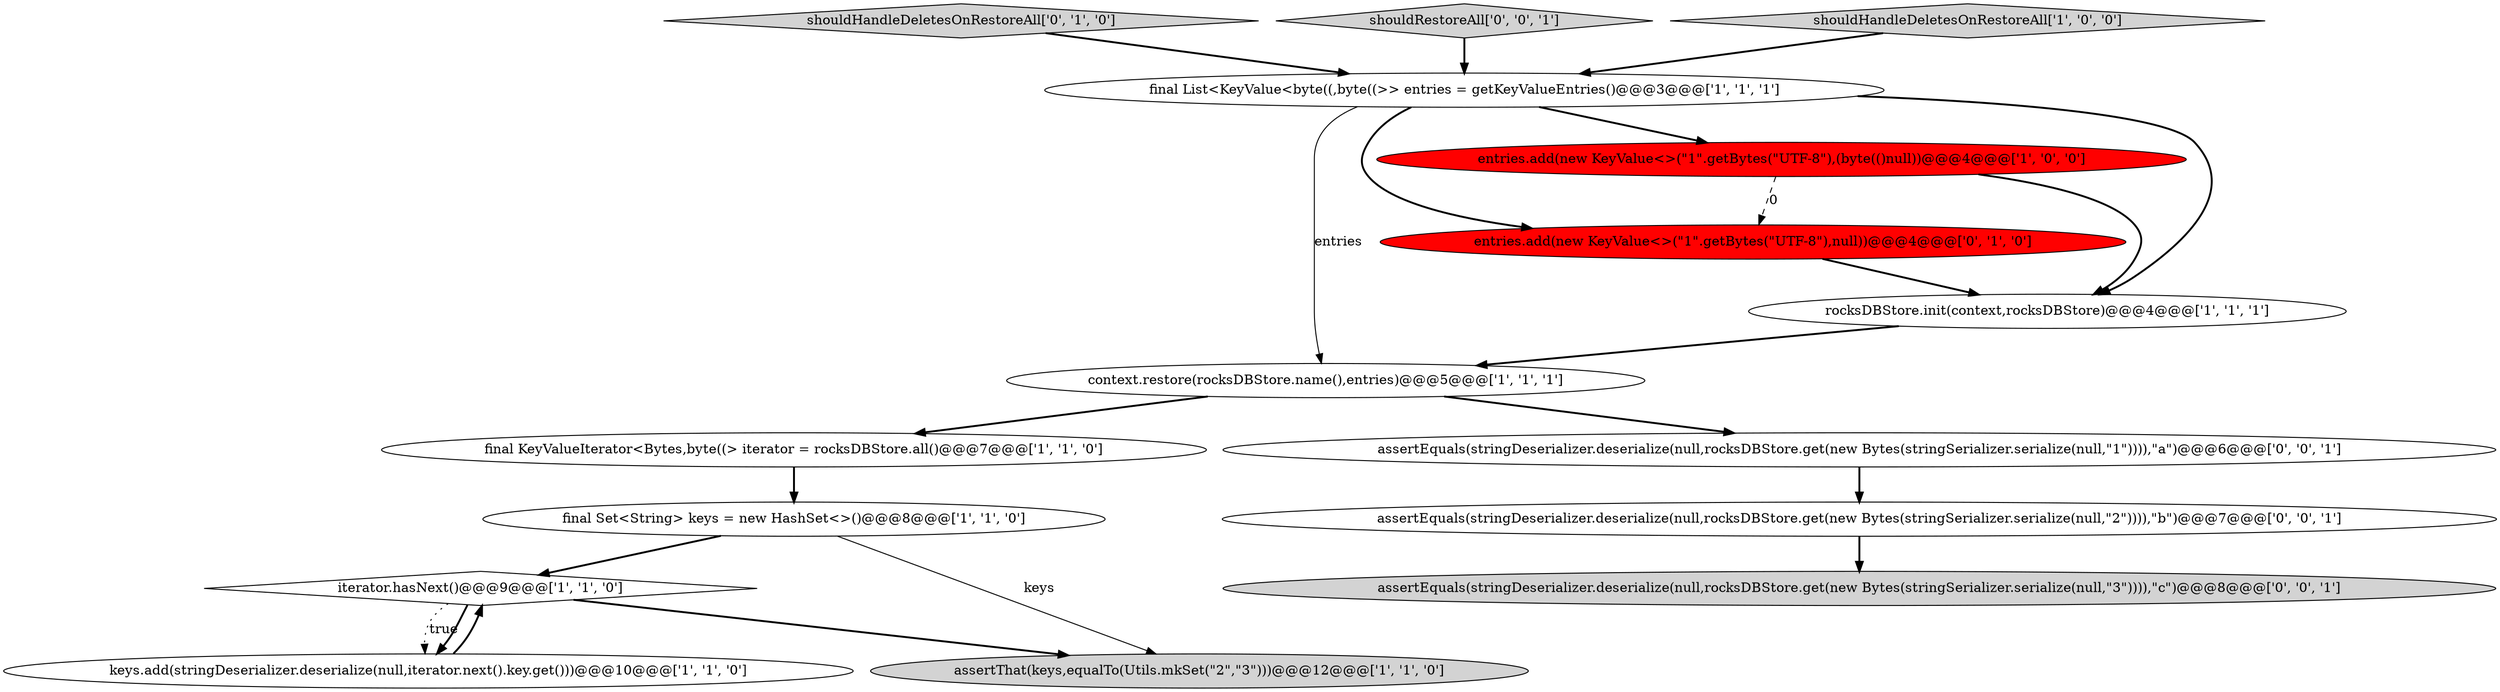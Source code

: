 digraph {
3 [style = filled, label = "context.restore(rocksDBStore.name(),entries)@@@5@@@['1', '1', '1']", fillcolor = white, shape = ellipse image = "AAA0AAABBB1BBB"];
11 [style = filled, label = "shouldHandleDeletesOnRestoreAll['0', '1', '0']", fillcolor = lightgray, shape = diamond image = "AAA0AAABBB2BBB"];
6 [style = filled, label = "final KeyValueIterator<Bytes,byte((> iterator = rocksDBStore.all()@@@7@@@['1', '1', '0']", fillcolor = white, shape = ellipse image = "AAA0AAABBB1BBB"];
10 [style = filled, label = "entries.add(new KeyValue<>(\"1\".getBytes(\"UTF-8\"),null))@@@4@@@['0', '1', '0']", fillcolor = red, shape = ellipse image = "AAA1AAABBB2BBB"];
15 [style = filled, label = "assertEquals(stringDeserializer.deserialize(null,rocksDBStore.get(new Bytes(stringSerializer.serialize(null,\"3\")))),\"c\")@@@8@@@['0', '0', '1']", fillcolor = lightgray, shape = ellipse image = "AAA0AAABBB3BBB"];
8 [style = filled, label = "iterator.hasNext()@@@9@@@['1', '1', '0']", fillcolor = white, shape = diamond image = "AAA0AAABBB1BBB"];
14 [style = filled, label = "shouldRestoreAll['0', '0', '1']", fillcolor = lightgray, shape = diamond image = "AAA0AAABBB3BBB"];
5 [style = filled, label = "shouldHandleDeletesOnRestoreAll['1', '0', '0']", fillcolor = lightgray, shape = diamond image = "AAA0AAABBB1BBB"];
4 [style = filled, label = "keys.add(stringDeserializer.deserialize(null,iterator.next().key.get()))@@@10@@@['1', '1', '0']", fillcolor = white, shape = ellipse image = "AAA0AAABBB1BBB"];
0 [style = filled, label = "final List<KeyValue<byte((,byte((>> entries = getKeyValueEntries()@@@3@@@['1', '1', '1']", fillcolor = white, shape = ellipse image = "AAA0AAABBB1BBB"];
7 [style = filled, label = "final Set<String> keys = new HashSet<>()@@@8@@@['1', '1', '0']", fillcolor = white, shape = ellipse image = "AAA0AAABBB1BBB"];
2 [style = filled, label = "assertThat(keys,equalTo(Utils.mkSet(\"2\",\"3\")))@@@12@@@['1', '1', '0']", fillcolor = lightgray, shape = ellipse image = "AAA0AAABBB1BBB"];
13 [style = filled, label = "assertEquals(stringDeserializer.deserialize(null,rocksDBStore.get(new Bytes(stringSerializer.serialize(null,\"1\")))),\"a\")@@@6@@@['0', '0', '1']", fillcolor = white, shape = ellipse image = "AAA0AAABBB3BBB"];
12 [style = filled, label = "assertEquals(stringDeserializer.deserialize(null,rocksDBStore.get(new Bytes(stringSerializer.serialize(null,\"2\")))),\"b\")@@@7@@@['0', '0', '1']", fillcolor = white, shape = ellipse image = "AAA0AAABBB3BBB"];
1 [style = filled, label = "entries.add(new KeyValue<>(\"1\".getBytes(\"UTF-8\"),(byte(()null))@@@4@@@['1', '0', '0']", fillcolor = red, shape = ellipse image = "AAA1AAABBB1BBB"];
9 [style = filled, label = "rocksDBStore.init(context,rocksDBStore)@@@4@@@['1', '1', '1']", fillcolor = white, shape = ellipse image = "AAA0AAABBB1BBB"];
0->9 [style = bold, label=""];
12->15 [style = bold, label=""];
3->6 [style = bold, label=""];
7->2 [style = solid, label="keys"];
1->10 [style = dashed, label="0"];
7->8 [style = bold, label=""];
8->4 [style = dotted, label="true"];
1->9 [style = bold, label=""];
0->10 [style = bold, label=""];
11->0 [style = bold, label=""];
0->3 [style = solid, label="entries"];
13->12 [style = bold, label=""];
14->0 [style = bold, label=""];
8->2 [style = bold, label=""];
5->0 [style = bold, label=""];
0->1 [style = bold, label=""];
3->13 [style = bold, label=""];
9->3 [style = bold, label=""];
4->8 [style = bold, label=""];
10->9 [style = bold, label=""];
8->4 [style = bold, label=""];
6->7 [style = bold, label=""];
}
